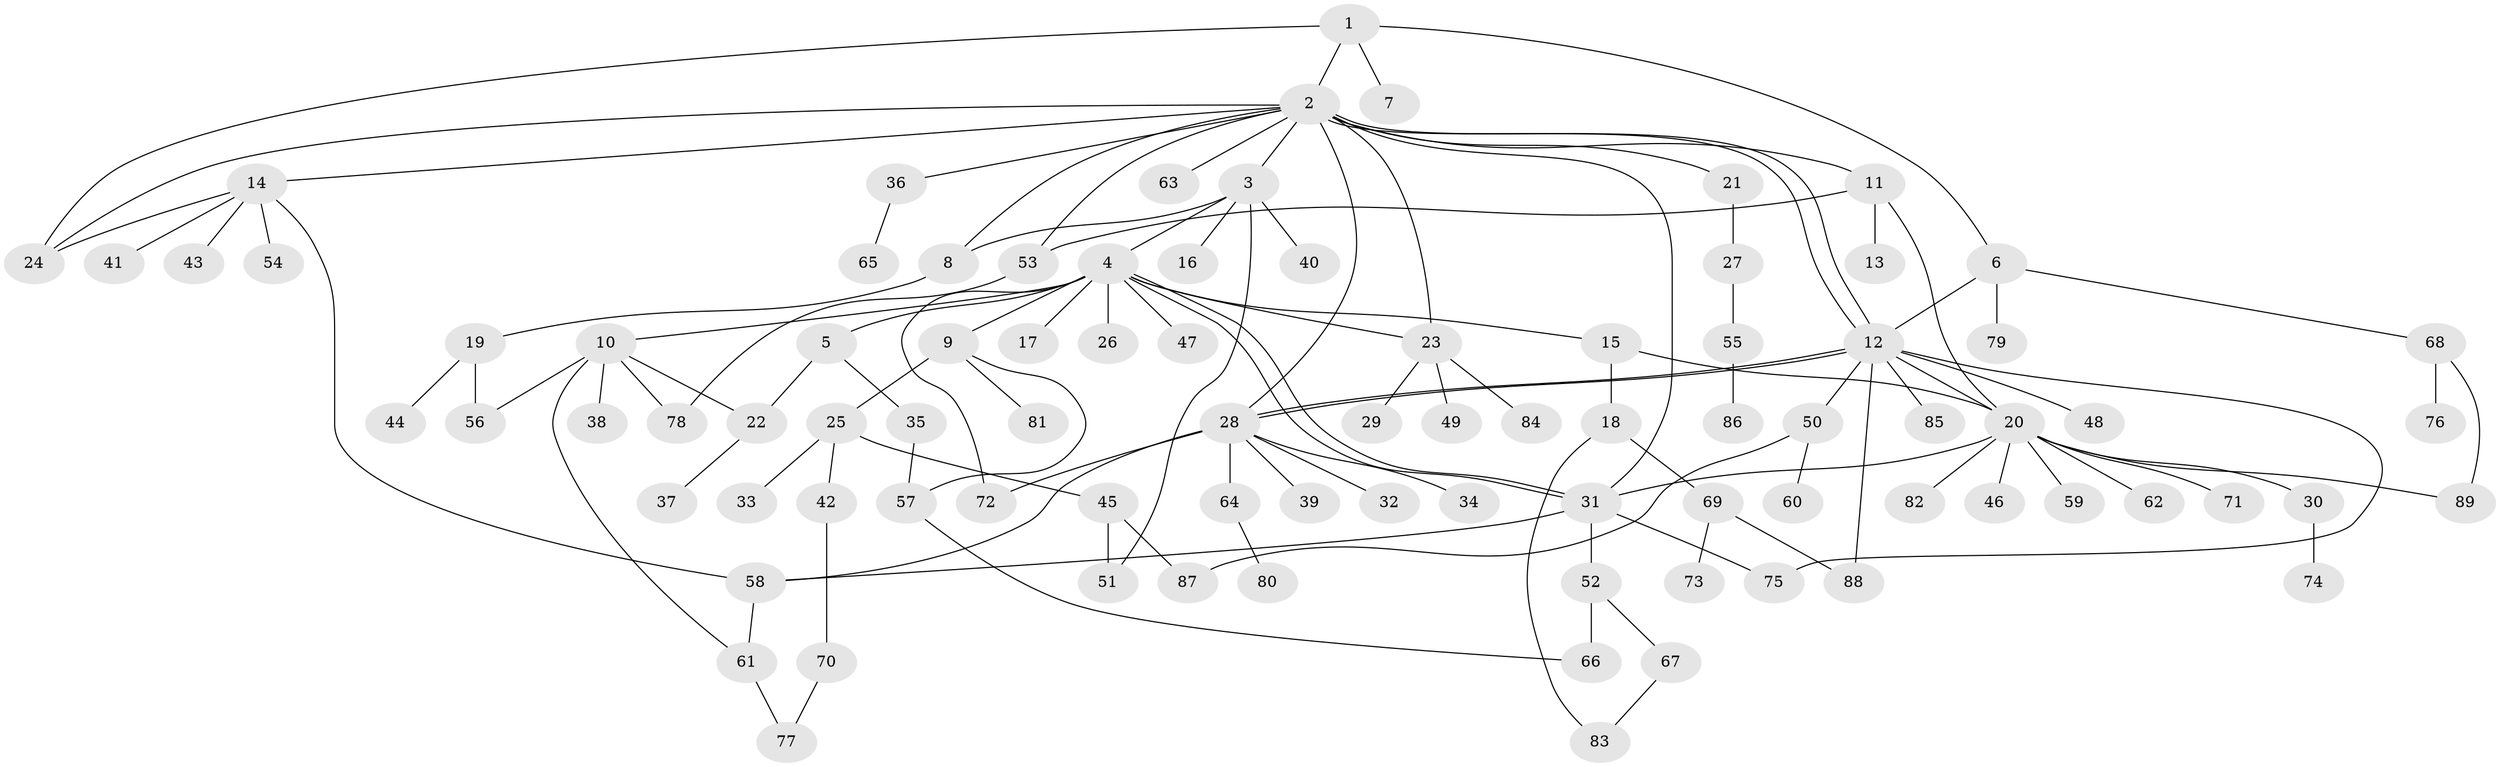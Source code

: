 // Generated by graph-tools (version 1.1) at 2025/01/03/09/25 03:01:47]
// undirected, 89 vertices, 118 edges
graph export_dot {
graph [start="1"]
  node [color=gray90,style=filled];
  1;
  2;
  3;
  4;
  5;
  6;
  7;
  8;
  9;
  10;
  11;
  12;
  13;
  14;
  15;
  16;
  17;
  18;
  19;
  20;
  21;
  22;
  23;
  24;
  25;
  26;
  27;
  28;
  29;
  30;
  31;
  32;
  33;
  34;
  35;
  36;
  37;
  38;
  39;
  40;
  41;
  42;
  43;
  44;
  45;
  46;
  47;
  48;
  49;
  50;
  51;
  52;
  53;
  54;
  55;
  56;
  57;
  58;
  59;
  60;
  61;
  62;
  63;
  64;
  65;
  66;
  67;
  68;
  69;
  70;
  71;
  72;
  73;
  74;
  75;
  76;
  77;
  78;
  79;
  80;
  81;
  82;
  83;
  84;
  85;
  86;
  87;
  88;
  89;
  1 -- 2;
  1 -- 6;
  1 -- 7;
  1 -- 24;
  2 -- 3;
  2 -- 8;
  2 -- 11;
  2 -- 12;
  2 -- 12;
  2 -- 14;
  2 -- 21;
  2 -- 23;
  2 -- 24;
  2 -- 28;
  2 -- 31;
  2 -- 36;
  2 -- 53;
  2 -- 63;
  3 -- 4;
  3 -- 8;
  3 -- 16;
  3 -- 40;
  3 -- 51;
  4 -- 5;
  4 -- 9;
  4 -- 10;
  4 -- 15;
  4 -- 17;
  4 -- 23;
  4 -- 26;
  4 -- 31;
  4 -- 31;
  4 -- 47;
  4 -- 72;
  5 -- 22;
  5 -- 35;
  6 -- 12;
  6 -- 68;
  6 -- 79;
  8 -- 19;
  9 -- 25;
  9 -- 57;
  9 -- 81;
  10 -- 22;
  10 -- 38;
  10 -- 56;
  10 -- 61;
  10 -- 78;
  11 -- 13;
  11 -- 20;
  11 -- 53;
  12 -- 20;
  12 -- 28;
  12 -- 28;
  12 -- 48;
  12 -- 50;
  12 -- 75;
  12 -- 85;
  12 -- 88;
  14 -- 24;
  14 -- 41;
  14 -- 43;
  14 -- 54;
  14 -- 58;
  15 -- 18;
  15 -- 20;
  18 -- 69;
  18 -- 83;
  19 -- 44;
  19 -- 56;
  20 -- 30;
  20 -- 31;
  20 -- 46;
  20 -- 59;
  20 -- 62;
  20 -- 71;
  20 -- 82;
  20 -- 89;
  21 -- 27;
  22 -- 37;
  23 -- 29;
  23 -- 49;
  23 -- 84;
  25 -- 33;
  25 -- 42;
  25 -- 45;
  27 -- 55;
  28 -- 32;
  28 -- 34;
  28 -- 39;
  28 -- 58;
  28 -- 64;
  28 -- 72;
  30 -- 74;
  31 -- 52;
  31 -- 58;
  31 -- 75;
  35 -- 57;
  36 -- 65;
  42 -- 70;
  45 -- 51;
  45 -- 87;
  50 -- 60;
  50 -- 87;
  52 -- 66;
  52 -- 67;
  53 -- 78;
  55 -- 86;
  57 -- 66;
  58 -- 61;
  61 -- 77;
  64 -- 80;
  67 -- 83;
  68 -- 76;
  68 -- 89;
  69 -- 73;
  69 -- 88;
  70 -- 77;
}
